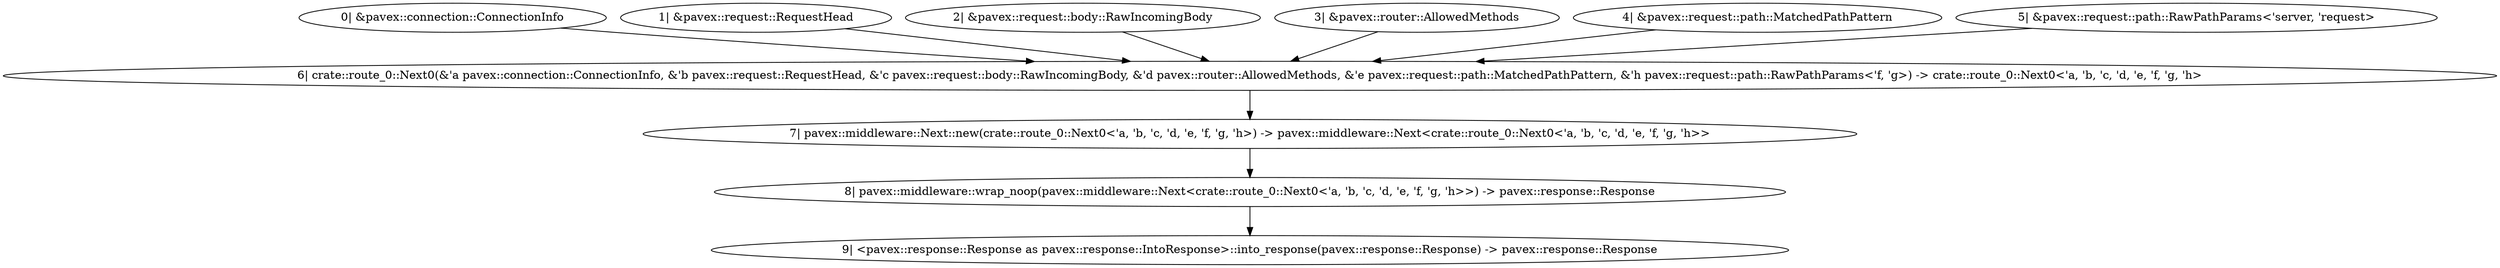 digraph "* * - 0" {
    0 [ label = "0| &pavex::connection::ConnectionInfo"]
    1 [ label = "1| &pavex::request::RequestHead"]
    2 [ label = "2| &pavex::request::body::RawIncomingBody"]
    3 [ label = "3| &pavex::router::AllowedMethods"]
    4 [ label = "4| &pavex::request::path::MatchedPathPattern"]
    5 [ label = "5| &pavex::request::path::RawPathParams<'server, 'request>"]
    6 [ label = "6| crate::route_0::Next0(&'a pavex::connection::ConnectionInfo, &'b pavex::request::RequestHead, &'c pavex::request::body::RawIncomingBody, &'d pavex::router::AllowedMethods, &'e pavex::request::path::MatchedPathPattern, &'h pavex::request::path::RawPathParams<'f, 'g>) -> crate::route_0::Next0<'a, 'b, 'c, 'd, 'e, 'f, 'g, 'h>"]
    7 [ label = "7| pavex::middleware::Next::new(crate::route_0::Next0<'a, 'b, 'c, 'd, 'e, 'f, 'g, 'h>) -> pavex::middleware::Next<crate::route_0::Next0<'a, 'b, 'c, 'd, 'e, 'f, 'g, 'h>>"]
    8 [ label = "8| pavex::middleware::wrap_noop(pavex::middleware::Next<crate::route_0::Next0<'a, 'b, 'c, 'd, 'e, 'f, 'g, 'h>>) -> pavex::response::Response"]
    9 [ label = "9| <pavex::response::Response as pavex::response::IntoResponse>::into_response(pavex::response::Response) -> pavex::response::Response"]
    7 -> 8 [ ]
    6 -> 7 [ ]
    5 -> 6 [ ]
    4 -> 6 [ ]
    3 -> 6 [ ]
    2 -> 6 [ ]
    1 -> 6 [ ]
    8 -> 9 [ ]
    0 -> 6 [ ]
}

digraph "* * - 1" {
    0 [ label = "0| &pavex::connection::ConnectionInfo"]
    1 [ label = "1| &pavex::request::RequestHead"]
    2 [ label = "2| &pavex::request::body::RawIncomingBody"]
    3 [ label = "3| &pavex::router::AllowedMethods"]
    4 [ label = "4| &pavex::request::path::MatchedPathPattern"]
    5 [ label = "5| &pavex::request::path::RawPathParams<'server, 'request>"]
    6 [ label = "6| app_9d4349b6::handler(&pavex::connection::ConnectionInfo, &pavex::request::RequestHead, &pavex::request::body::RawIncomingBody, &pavex::router::AllowedMethods, &pavex::request::path::MatchedPathPattern, &pavex::request::path::RawPathParams<'_, '_>) -> pavex::response::Response"]
    7 [ label = "7| <pavex::response::Response as pavex::response::IntoResponse>::into_response(pavex::response::Response) -> pavex::response::Response"]
    5 -> 6 [ ]
    4 -> 6 [ ]
    3 -> 6 [ ]
    2 -> 6 [ ]
    1 -> 6 [ ]
    6 -> 7 [ ]
    0 -> 6 [ ]
}

digraph "* /nested{*catch_all} - 0" {
    0 [ label = "0| &pavex::connection::ConnectionInfo"]
    1 [ label = "1| &pavex::request::RequestHead"]
    2 [ label = "2| &pavex::request::body::RawIncomingBody"]
    3 [ label = "3| &pavex::router::AllowedMethods"]
    4 [ label = "4| &pavex::request::path::MatchedPathPattern"]
    5 [ label = "5| &pavex::request::path::RawPathParams<'server, 'request>"]
    6 [ label = "6| crate::route_1::Next0(&'a pavex::connection::ConnectionInfo, &'b pavex::request::RequestHead, &'c pavex::request::body::RawIncomingBody, &'d pavex::router::AllowedMethods, &'e pavex::request::path::MatchedPathPattern, &'h pavex::request::path::RawPathParams<'f, 'g>) -> crate::route_1::Next0<'a, 'b, 'c, 'd, 'e, 'f, 'g, 'h>"]
    7 [ label = "7| pavex::middleware::Next::new(crate::route_1::Next0<'a, 'b, 'c, 'd, 'e, 'f, 'g, 'h>) -> pavex::middleware::Next<crate::route_1::Next0<'a, 'b, 'c, 'd, 'e, 'f, 'g, 'h>>"]
    8 [ label = "8| pavex::middleware::wrap_noop(pavex::middleware::Next<crate::route_1::Next0<'a, 'b, 'c, 'd, 'e, 'f, 'g, 'h>>) -> pavex::response::Response"]
    9 [ label = "9| <pavex::response::Response as pavex::response::IntoResponse>::into_response(pavex::response::Response) -> pavex::response::Response"]
    7 -> 8 [ ]
    6 -> 7 [ ]
    5 -> 6 [ ]
    4 -> 6 [ ]
    3 -> 6 [ ]
    2 -> 6 [ ]
    1 -> 6 [ ]
    8 -> 9 [ ]
    0 -> 6 [ ]
}

digraph "* /nested{*catch_all} - 1" {
    0 [ label = "0| &pavex::connection::ConnectionInfo"]
    1 [ label = "1| &pavex::request::RequestHead"]
    2 [ label = "2| &pavex::request::body::RawIncomingBody"]
    3 [ label = "3| &pavex::router::AllowedMethods"]
    4 [ label = "4| &pavex::request::path::MatchedPathPattern"]
    5 [ label = "5| &pavex::request::path::RawPathParams<'server, 'request>"]
    6 [ label = "6| app_9d4349b6::handler(&pavex::connection::ConnectionInfo, &pavex::request::RequestHead, &pavex::request::body::RawIncomingBody, &pavex::router::AllowedMethods, &pavex::request::path::MatchedPathPattern, &pavex::request::path::RawPathParams<'_, '_>) -> pavex::response::Response"]
    7 [ label = "7| <pavex::response::Response as pavex::response::IntoResponse>::into_response(pavex::response::Response) -> pavex::response::Response"]
    5 -> 6 [ ]
    4 -> 6 [ ]
    3 -> 6 [ ]
    2 -> 6 [ ]
    1 -> 6 [ ]
    6 -> 7 [ ]
    0 -> 6 [ ]
}

digraph app_state {
    0 [ label = "0| crate::ApplicationState() -> crate::ApplicationState"]
}
